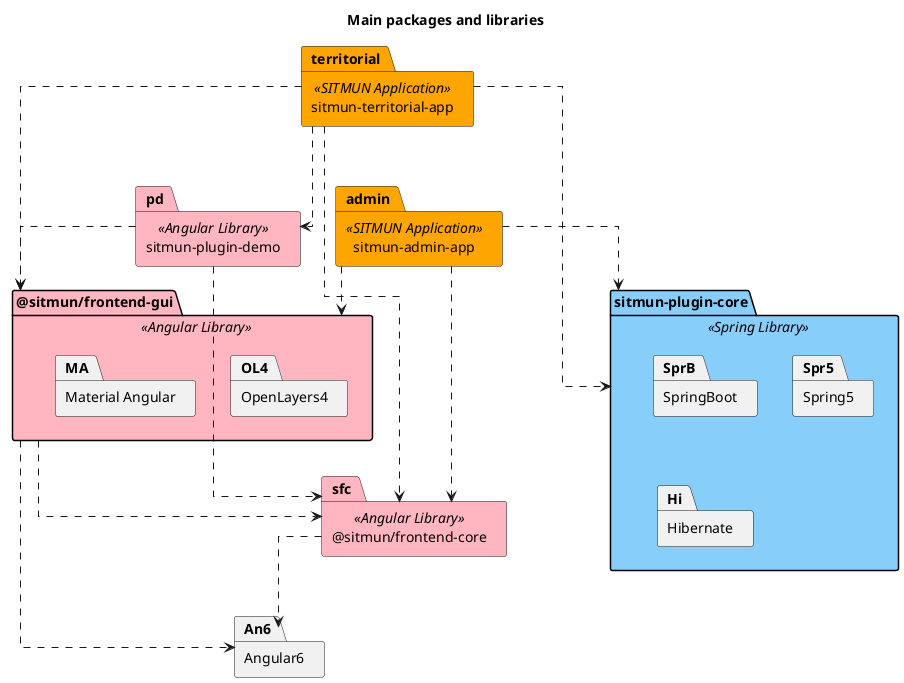@startuml

skinparam componentStyle uml2
skinparam linetype ortho

title Main packages and libraries

package "sitmun-admin-app" as admin <<SITMUN Application>> #Orange

package "sitmun-territorial-app" as territorial <<SITMUN Application>> #Orange

package "sitmun-plugin-demo" <<Angular Library>> as pd #LightPink

package "@sitmun/frontend-gui" as sfg <<Angular Library>> #LightPink {
    package "OpenLayers4" as OL4
    package "Material Angular" as MA
}

package "@sitmun/frontend-core" <<Angular Library>> as sfc #LightPink


package "Angular6" as An6


package "sitmun-plugin-core" as core <<Spring Library>> #LightSkyBlue {
    package "SpringBoot" as SprB
    package "Spring5" as Spr5
    package "Hibernate" as Hi
} 


territorial ..> pd
territorial ..> sfg
territorial ..> sfc
territorial ..> core


admin ..> sfg
admin ..> sfc
admin ..> core

pd ..> sfg
pd ..> sfc

sfg ..> An6
sfc ..> An6

sfg ..> sfc

@enduml
